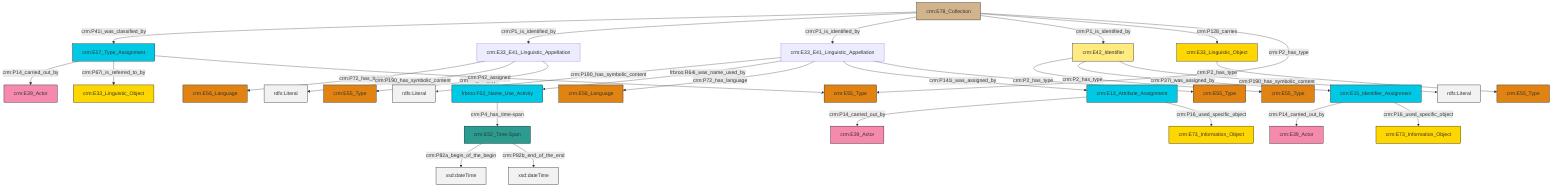 graph TD
classDef Literal fill:#f2f2f2,stroke:#000000;
classDef CRM_Entity fill:#FFFFFF,stroke:#000000;
classDef Temporal_Entity fill:#00C9E6, stroke:#000000;
classDef Type fill:#E18312, stroke:#000000;
classDef Time-Span fill:#2C9C91, stroke:#000000;
classDef Appellation fill:#FFEB7F, stroke:#000000;
classDef Place fill:#008836, stroke:#000000;
classDef Persistent_Item fill:#B266B2, stroke:#000000;
classDef Conceptual_Object fill:#FFD700, stroke:#000000;
classDef Physical_Thing fill:#D2B48C, stroke:#000000;
classDef Actor fill:#f58aad, stroke:#000000;
classDef PC_Classes fill:#4ce600, stroke:#000000;
classDef Multi fill:#cccccc,stroke:#000000;

0["crm:E42_Identifier"]:::Appellation -->|crm:P2_has_type| 1["crm:E55_Type"]:::Type
2["crm:E33_E41_Linguistic_Appellation"]:::Default -->|crm:P190_has_symbolic_content| 3[rdfs:Literal]:::Literal
0["crm:E42_Identifier"]:::Appellation -->|crm:P37i_was_assigned_by| 8["crm:E15_Identifier_Assignment"]:::Temporal_Entity
11["crm:E52_Time-Span"]:::Time-Span -->|crm:P82a_begin_of_the_begin| 12[xsd:dateTime]:::Literal
6["crm:E17_Type_Assignment"]:::Temporal_Entity -->|crm:P14_carried_out_by| 15["crm:E39_Actor"]:::Actor
2["crm:E33_E41_Linguistic_Appellation"]:::Default -->|frbroo:R64i_was_name_used_by| 19["frbroo:F52_Name_Use_Activity"]:::Temporal_Entity
20["crm:E78_Collection"]:::Physical_Thing -->|crm:P41i_was_classified_by| 6["crm:E17_Type_Assignment"]:::Temporal_Entity
8["crm:E15_Identifier_Assignment"]:::Temporal_Entity -->|crm:P14_carried_out_by| 22["crm:E39_Actor"]:::Actor
25["crm:E33_E41_Linguistic_Appellation"]:::Default -->|crm:P72_has_language| 26["crm:E56_Language"]:::Type
25["crm:E33_E41_Linguistic_Appellation"]:::Default -->|crm:P190_has_symbolic_content| 28[rdfs:Literal]:::Literal
6["crm:E17_Type_Assignment"]:::Temporal_Entity -->|crm:P67i_is_referred_to_by| 13["crm:E33_Linguistic_Object"]:::Conceptual_Object
20["crm:E78_Collection"]:::Physical_Thing -->|crm:P1_is_identified_by| 25["crm:E33_E41_Linguistic_Appellation"]:::Default
35["crm:E13_Attribute_Assignment"]:::Temporal_Entity -->|crm:P14_carried_out_by| 36["crm:E39_Actor"]:::Actor
2["crm:E33_E41_Linguistic_Appellation"]:::Default -->|crm:P72_has_language| 39["crm:E56_Language"]:::Type
11["crm:E52_Time-Span"]:::Time-Span -->|crm:P82b_end_of_the_end| 40[xsd:dateTime]:::Literal
25["crm:E33_E41_Linguistic_Appellation"]:::Default -->|crm:P2_has_type| 4["crm:E55_Type"]:::Type
19["frbroo:F52_Name_Use_Activity"]:::Temporal_Entity -->|crm:P4_has_time-span| 11["crm:E52_Time-Span"]:::Time-Span
20["crm:E78_Collection"]:::Physical_Thing -->|crm:P1_is_identified_by| 2["crm:E33_E41_Linguistic_Appellation"]:::Default
2["crm:E33_E41_Linguistic_Appellation"]:::Default -->|crm:P141i_was_assigned_by| 35["crm:E13_Attribute_Assignment"]:::Temporal_Entity
6["crm:E17_Type_Assignment"]:::Temporal_Entity -->|crm:P42_assigned| 43["crm:E55_Type"]:::Type
20["crm:E78_Collection"]:::Physical_Thing -->|crm:P1_is_identified_by| 0["crm:E42_Identifier"]:::Appellation
17["crm:E33_Linguistic_Object"]:::Conceptual_Object -->|crm:P2_has_type| 9["crm:E55_Type"]:::Type
8["crm:E15_Identifier_Assignment"]:::Temporal_Entity -->|crm:P16_used_specific_object| 32["crm:E73_Information_Object"]:::Conceptual_Object
35["crm:E13_Attribute_Assignment"]:::Temporal_Entity -->|crm:P16_used_specific_object| 23["crm:E73_Information_Object"]:::Conceptual_Object
0["crm:E42_Identifier"]:::Appellation -->|crm:P190_has_symbolic_content| 48[rdfs:Literal]:::Literal
20["crm:E78_Collection"]:::Physical_Thing -->|crm:P128_carries| 17["crm:E33_Linguistic_Object"]:::Conceptual_Object
20["crm:E78_Collection"]:::Physical_Thing -->|crm:P2_has_type| 43["crm:E55_Type"]:::Type
2["crm:E33_E41_Linguistic_Appellation"]:::Default -->|crm:P2_has_type| 29["crm:E55_Type"]:::Type